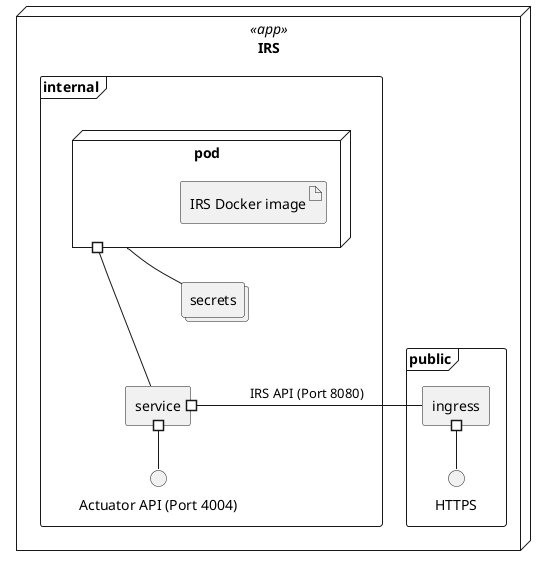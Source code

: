 @startuml
skinparam monochrome true
skinparam shadowing false
skinparam nodesep 100
skinparam ranksep 20
skinparam defaultFontName "Architects daughter"

node IRS <<app>> {

    frame public {
        agent ingress
        interface HTTPS
    }

    frame internal {
        node pod {
            artifact "IRS Docker image"
        }
        agent service as svc
        collections secrets
        interface "Actuator API (Port 4004)" as actuator
    }


    ingress #-- HTTPS
    svc #- ingress : IRS API (Port 8080)
    pod #--- svc
    svc #-- actuator
    pod -- secrets

}


@enduml